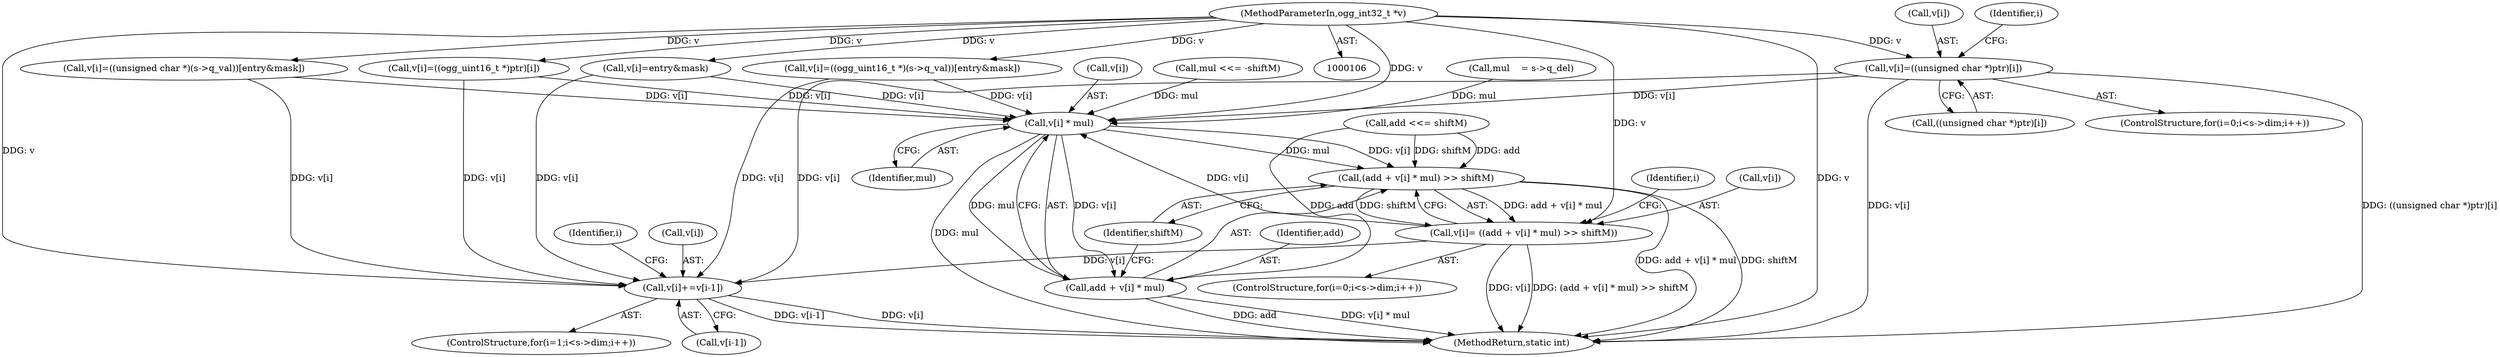 digraph "0_Android_eeb4e45d5683f88488c083ecf142dc89bc3f0b47_1@array" {
"1000264" [label="(Call,v[i]=((unsigned char *)ptr)[i])"];
"1000109" [label="(MethodParameterIn,ogg_int32_t *v)"];
"1000376" [label="(Call,v[i] * mul)"];
"1000373" [label="(Call,(add + v[i] * mul) >> shiftM)"];
"1000369" [label="(Call,v[i]= ((add + v[i] * mul) >> shiftM))"];
"1000397" [label="(Call,v[i]+=v[i-1])"];
"1000374" [label="(Call,add + v[i] * mul)"];
"1000268" [label="(Call,((unsigned char *)ptr)[i])"];
"1000265" [label="(Call,v[i])"];
"1000109" [label="(MethodParameterIn,ogg_int32_t *v)"];
"1000401" [label="(Call,v[i-1])"];
"1000368" [label="(Identifier,i)"];
"1000355" [label="(Call,add <<= shiftM)"];
"1000197" [label="(Call,v[i]=((unsigned char *)(s->q_val))[entry&mask])"];
"1000264" [label="(Call,v[i]=((unsigned char *)ptr)[i])"];
"1000375" [label="(Identifier,add)"];
"1000286" [label="(Call,v[i]=((ogg_uint16_t *)ptr)[i])"];
"1000380" [label="(Identifier,mul)"];
"1000369" [label="(Call,v[i]= ((add + v[i] * mul) >> shiftM))"];
"1000253" [label="(ControlStructure,for(i=0;i<s->dim;i++))"];
"1000396" [label="(Identifier,i)"];
"1000376" [label="(Call,v[i] * mul)"];
"1000408" [label="(MethodReturn,static int)"];
"1000398" [label="(Call,v[i])"];
"1000318" [label="(Call,mul    = s->q_del)"];
"1000211" [label="(Call,v[i]=((ogg_uint16_t *)(s->q_val))[entry&mask])"];
"1000263" [label="(Identifier,i)"];
"1000370" [label="(Call,v[i])"];
"1000377" [label="(Call,v[i])"];
"1000348" [label="(Call,mul <<= -shiftM)"];
"1000358" [label="(ControlStructure,for(i=0;i<s->dim;i++))"];
"1000381" [label="(Identifier,shiftM)"];
"1000397" [label="(Call,v[i]+=v[i-1])"];
"1000154" [label="(Call,v[i]=entry&mask)"];
"1000386" [label="(ControlStructure,for(i=1;i<s->dim;i++))"];
"1000373" [label="(Call,(add + v[i] * mul) >> shiftM)"];
"1000374" [label="(Call,add + v[i] * mul)"];
"1000264" -> "1000253"  [label="AST: "];
"1000264" -> "1000268"  [label="CFG: "];
"1000265" -> "1000264"  [label="AST: "];
"1000268" -> "1000264"  [label="AST: "];
"1000263" -> "1000264"  [label="CFG: "];
"1000264" -> "1000408"  [label="DDG: v[i]"];
"1000264" -> "1000408"  [label="DDG: ((unsigned char *)ptr)[i]"];
"1000109" -> "1000264"  [label="DDG: v"];
"1000264" -> "1000376"  [label="DDG: v[i]"];
"1000264" -> "1000397"  [label="DDG: v[i]"];
"1000109" -> "1000106"  [label="AST: "];
"1000109" -> "1000408"  [label="DDG: v"];
"1000109" -> "1000154"  [label="DDG: v"];
"1000109" -> "1000197"  [label="DDG: v"];
"1000109" -> "1000211"  [label="DDG: v"];
"1000109" -> "1000286"  [label="DDG: v"];
"1000109" -> "1000369"  [label="DDG: v"];
"1000109" -> "1000376"  [label="DDG: v"];
"1000109" -> "1000397"  [label="DDG: v"];
"1000376" -> "1000374"  [label="AST: "];
"1000376" -> "1000380"  [label="CFG: "];
"1000377" -> "1000376"  [label="AST: "];
"1000380" -> "1000376"  [label="AST: "];
"1000374" -> "1000376"  [label="CFG: "];
"1000376" -> "1000408"  [label="DDG: mul"];
"1000376" -> "1000373"  [label="DDG: v[i]"];
"1000376" -> "1000373"  [label="DDG: mul"];
"1000376" -> "1000374"  [label="DDG: v[i]"];
"1000376" -> "1000374"  [label="DDG: mul"];
"1000369" -> "1000376"  [label="DDG: v[i]"];
"1000286" -> "1000376"  [label="DDG: v[i]"];
"1000154" -> "1000376"  [label="DDG: v[i]"];
"1000211" -> "1000376"  [label="DDG: v[i]"];
"1000197" -> "1000376"  [label="DDG: v[i]"];
"1000348" -> "1000376"  [label="DDG: mul"];
"1000318" -> "1000376"  [label="DDG: mul"];
"1000373" -> "1000369"  [label="AST: "];
"1000373" -> "1000381"  [label="CFG: "];
"1000374" -> "1000373"  [label="AST: "];
"1000381" -> "1000373"  [label="AST: "];
"1000369" -> "1000373"  [label="CFG: "];
"1000373" -> "1000408"  [label="DDG: add + v[i] * mul"];
"1000373" -> "1000408"  [label="DDG: shiftM"];
"1000373" -> "1000369"  [label="DDG: add + v[i] * mul"];
"1000373" -> "1000369"  [label="DDG: shiftM"];
"1000355" -> "1000373"  [label="DDG: add"];
"1000355" -> "1000373"  [label="DDG: shiftM"];
"1000369" -> "1000358"  [label="AST: "];
"1000370" -> "1000369"  [label="AST: "];
"1000368" -> "1000369"  [label="CFG: "];
"1000369" -> "1000408"  [label="DDG: v[i]"];
"1000369" -> "1000408"  [label="DDG: (add + v[i] * mul) >> shiftM"];
"1000369" -> "1000397"  [label="DDG: v[i]"];
"1000397" -> "1000386"  [label="AST: "];
"1000397" -> "1000401"  [label="CFG: "];
"1000398" -> "1000397"  [label="AST: "];
"1000401" -> "1000397"  [label="AST: "];
"1000396" -> "1000397"  [label="CFG: "];
"1000397" -> "1000408"  [label="DDG: v[i]"];
"1000397" -> "1000408"  [label="DDG: v[i-1]"];
"1000286" -> "1000397"  [label="DDG: v[i]"];
"1000154" -> "1000397"  [label="DDG: v[i]"];
"1000211" -> "1000397"  [label="DDG: v[i]"];
"1000197" -> "1000397"  [label="DDG: v[i]"];
"1000375" -> "1000374"  [label="AST: "];
"1000381" -> "1000374"  [label="CFG: "];
"1000374" -> "1000408"  [label="DDG: v[i] * mul"];
"1000374" -> "1000408"  [label="DDG: add"];
"1000355" -> "1000374"  [label="DDG: add"];
}
